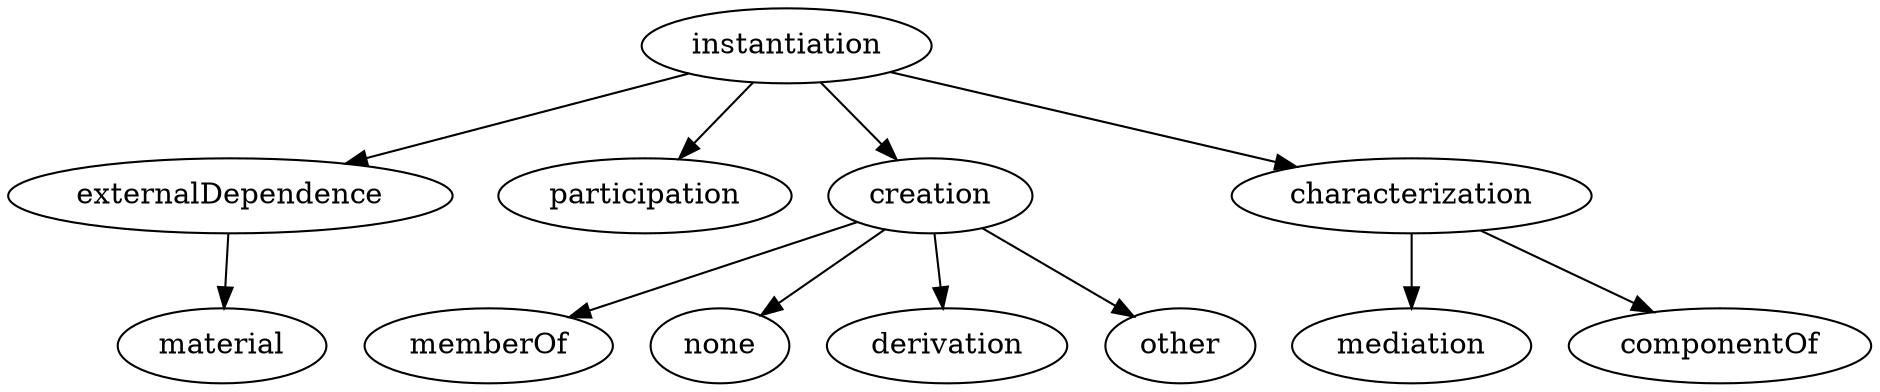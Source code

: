 strict digraph  {
instantiation;
externalDependence;
participation;
creation;
characterization;
material;
mediation;
componentOf;
memberOf;
none;
derivation;
other;
instantiation -> externalDependence;
instantiation -> participation;
instantiation -> creation;
instantiation -> characterization;
externalDependence -> material;
creation -> memberOf;
creation -> none;
creation -> derivation;
creation -> other;
characterization -> mediation;
characterization -> componentOf;
}
